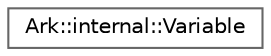 digraph "Graphical Class Hierarchy"
{
 // INTERACTIVE_SVG=YES
 // LATEX_PDF_SIZE
  bgcolor="transparent";
  edge [fontname=Helvetica,fontsize=10,labelfontname=Helvetica,labelfontsize=10];
  node [fontname=Helvetica,fontsize=10,shape=box,height=0.2,width=0.4];
  rankdir="LR";
  Node0 [id="Node000000",label="Ark::internal::Variable",height=0.2,width=0.4,color="grey40", fillcolor="white", style="filled",URL="$df/da2/structArk_1_1internal_1_1Variable.html",tooltip=" "];
}
